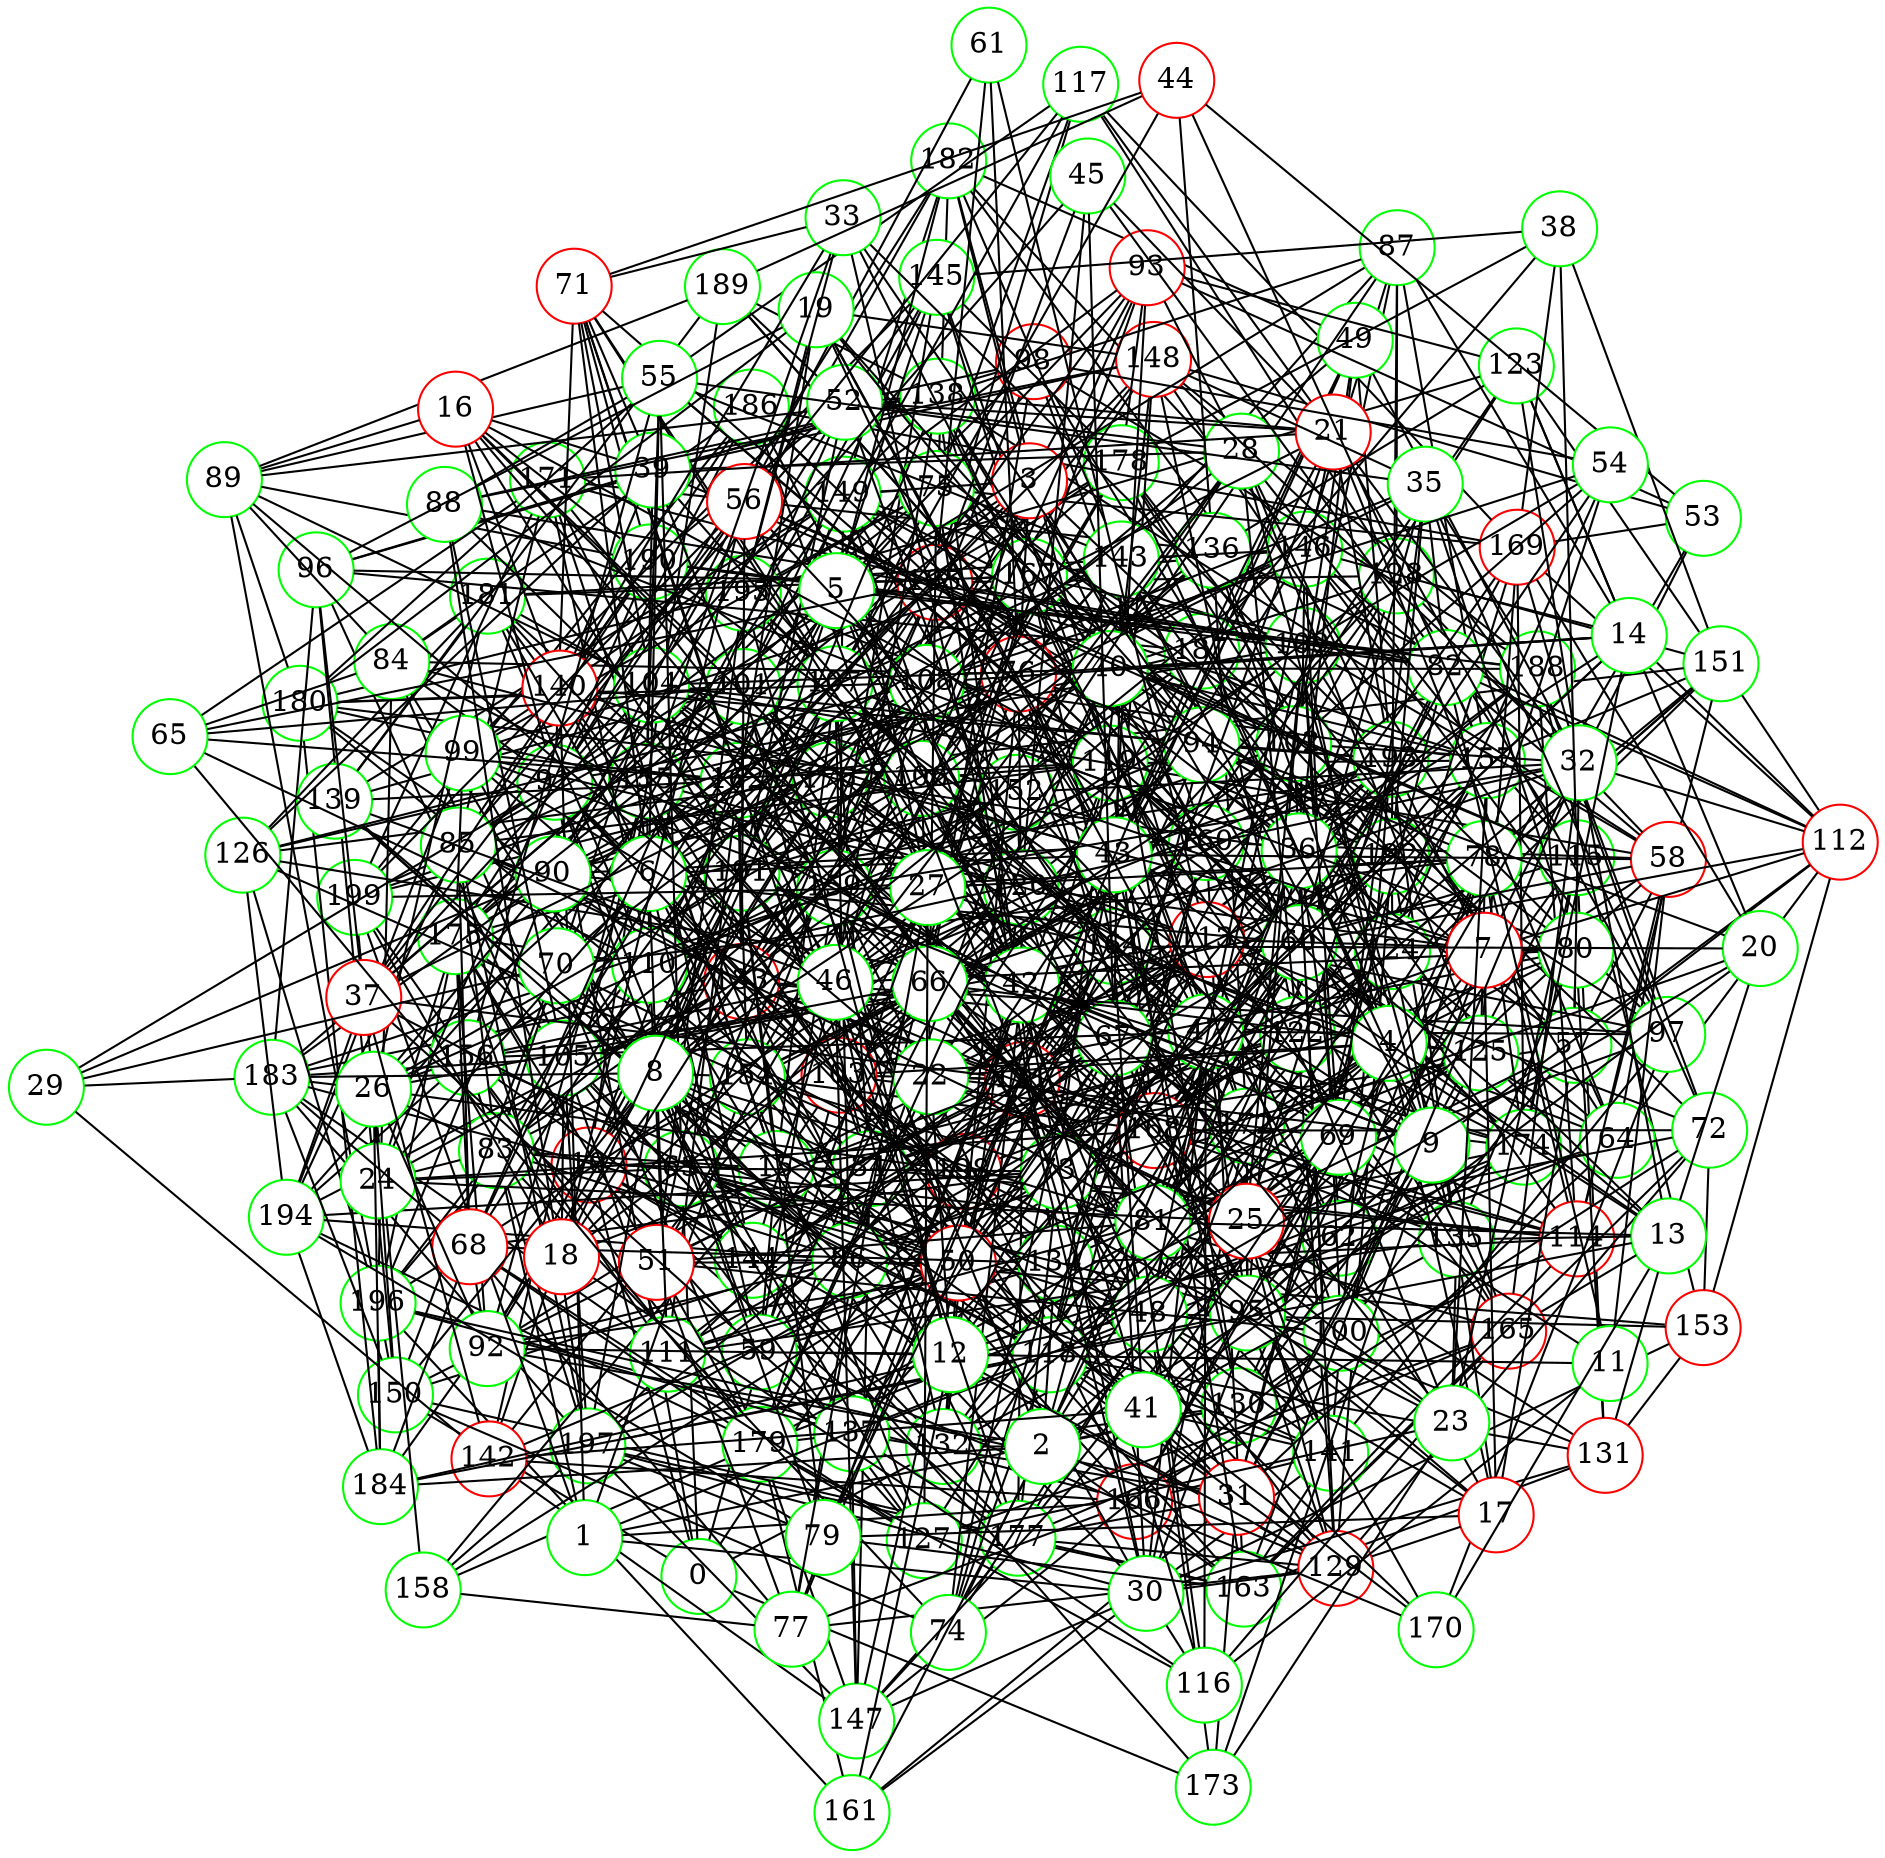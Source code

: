 graph {
graph ["layout"="fdp"]
node ["style"="filled","fillcolor"="white","fixedsize"="true","shape"="circle"]
"0" ["color"="green"]
"164" ["color"="green"]
"195" ["color"="green"]
"172" ["color"="green"]
"176" ["color"="green"]
"199" ["color"="green"]
"179" ["color"="green"]
"194" ["color"="green"]
"181" ["color"="green"]
"150" ["color"="green"]
"163" ["color"="green"]
"165" ["color"="red"]
"177" ["color"="green"]
"198" ["color"="red"]
"197" ["color"="green"]
"166" ["color"="red"]
"196" ["color"="green"]
"183" ["color"="green"]
"103" ["color"="red"]
"130" ["color"="green"]
"132" ["color"="green"]
"162" ["color"="green"]
"109" ["color"="green"]
"149" ["color"="green"]
"193" ["color"="green"]
"182" ["color"="green"]
"185" ["color"="red"]
"192" ["color"="green"]
"191" ["color"="green"]
"152" ["color"="green"]
"175" ["color"="green"]
"186" ["color"="green"]
"155" ["color"="green"]
"178" ["color"="green"]
"180" ["color"="green"]
"184" ["color"="green"]
"187" ["color"="green"]
"190" ["color"="green"]
"141" ["color"="green"]
"161" ["color"="green"]
"115" ["color"="green"]
"128" ["color"="green"]
"146" ["color"="green"]
"151" ["color"="green"]
"157" ["color"="green"]
"131" ["color"="red"]
"153" ["color"="red"]
"188" ["color"="green"]
"174" ["color"="green"]
"120" ["color"="green"]
"121" ["color"="red"]
"133" ["color"="red"]
"135" ["color"="green"]
"136" ["color"="green"]
"171" ["color"="green"]
"156" ["color"="green"]
"148" ["color"="red"]
"10" ["color"="red"]
"96" ["color"="green"]
"98" ["color"="red"]
"160" ["color"="green"]
"154" ["color"="green"]
"168" ["color"="red"]
"170" ["color"="green"]
"124" ["color"="green"]
"169" ["color"="red"]
"129" ["color"="red"]
"134" ["color"="green"]
"138" ["color"="green"]
"189" ["color"="green"]
"142" ["color"="red"]
"147" ["color"="green"]
"15" ["color"="green"]
"34" ["color"="green"]
"101" ["color"="green"]
"139" ["color"="green"]
"145" ["color"="green"]
"167" ["color"="green"]
"159" ["color"="green"]
"117" ["color"="green"]
"71" ["color"="red"]
"104" ["color"="green"]
"91" ["color"="green"]
"144" ["color"="green"]
"173" ["color"="green"]
"126" ["color"="green"]
"107" ["color"="green"]
"76" ["color"="red"]
"84" ["color"="green"]
"89" ["color"="green"]
"105" ["color"="green"]
"106" ["color"="green"]
"143" ["color"="green"]
"119" ["color"="green"]
"137" ["color"="green"]
"122" ["color"="green"]
"111" ["color"="green"]
"113" ["color"="red"]
"127" ["color"="green"]
"87" ["color"="green"]
"102" ["color"="green"]
"77" ["color"="green"]
"158" ["color"="green"]
"110" ["color"="green"]
"114" ["color"="red"]
"83" ["color"="green"]
"85" ["color"="green"]
"86" ["color"="green"]
"92" ["color"="green"]
"57" ["color"="green"]
"64" ["color"="green"]
"112" ["color"="red"]
"100" ["color"="green"]
"108" ["color"="green"]
"58" ["color"="red"]
"75" ["color"="green"]
"99" ["color"="green"]
"140" ["color"="red"]
"59" ["color"="green"]
"118" ["color"="green"]
"31" ["color"="red"]
"73" ["color"="green"]
"125" ["color"="green"]
"82" ["color"="green"]
"62" ["color"="green"]
"78" ["color"="green"]
"94" ["color"="green"]
"63" ["color"="green"]
"1" ["color"="green"]
"48" ["color"="green"]
"30" ["color"="green"]
"67" ["color"="green"]
"116" ["color"="green"]
"70" ["color"="green"]
"42" ["color"="green"]
"74" ["color"="green"]
"81" ["color"="green"]
"97" ["color"="green"]
"90" ["color"="green"]
"47" ["color"="green"]
"60" ["color"="green"]
"95" ["color"="green"]
"50" ["color"="red"]
"51" ["color"="red"]
"2" ["color"="green"]
"36" ["color"="green"]
"69" ["color"="green"]
"49" ["color"="green"]
"39" ["color"="green"]
"3" ["color"="red"]
"6" ["color"="green"]
"68" ["color"="red"]
"43" ["color"="green"]
"46" ["color"="green"]
"80" ["color"="green"]
"93" ["color"="red"]
"123" ["color"="green"]
"12" ["color"="green"]
"22" ["color"="green"]
"25" ["color"="red"]
"72" ["color"="green"]
"55" ["color"="green"]
"88" ["color"="green"]
"24" ["color"="green"]
"26" ["color"="green"]
"66" ["color"="green"]
"40" ["color"="green"]
"4" ["color"="green"]
"41" ["color"="green"]
"17" ["color"="red"]
"79" ["color"="green"]
"27" ["color"="green"]
"28" ["color"="green"]
"52" ["color"="green"]
"5" ["color"="green"]
"37" ["color"="red"]
"56" ["color"="red"]
"61" ["color"="green"]
"7" ["color"="red"]
"53" ["color"="green"]
"8" ["color"="green"]
"9" ["color"="green"]
"11" ["color"="green"]
"13" ["color"="green"]
"32" ["color"="green"]
"20" ["color"="green"]
"14" ["color"="green"]
"16" ["color"="red"]
"18" ["color"="red"]
"19" ["color"="green"]
"21" ["color"="red"]
"45" ["color"="green"]
"23" ["color"="green"]
"29" ["color"="green"]
"33" ["color"="green"]
"35" ["color"="green"]
"38" ["color"="green"]
"44" ["color"="red"]
"54" ["color"="green"]
"65" ["color"="green"]
"0" -- "164"
"0" -- "150"
"0" -- "103"
"0" -- "10"
"0" -- "91"
"0" -- "173"
"0" -- "62"
"0" -- "63"
"164" -- "195"
"164" -- "172"
"164" -- "179"
"164" -- "181"
"172" -- "176"
"176" -- "199"
"179" -- "194"
"150" -- "163"
"150" -- "196"
"150" -- "183"
"150" -- "172"
"163" -- "165"
"163" -- "197"
"163" -- "166"
"165" -- "177"
"165" -- "198"
"166" -- "196"
"183" -- "197"
"103" -- "130"
"103" -- "162"
"103" -- "109"
"103" -- "141"
"103" -- "115"
"103" -- "180"
"103" -- "149"
"103" -- "181"
"103" -- "120"
"103" -- "121"
"130" -- "176"
"130" -- "132"
"109" -- "149"
"109" -- "182"
"109" -- "190"
"149" -- "193"
"149" -- "195"
"149" -- "182"
"149" -- "152"
"149" -- "186"
"149" -- "155"
"193" -- "198"
"182" -- "185"
"185" -- "192"
"185" -- "196"
"185" -- "191"
"192" -- "195"
"191" -- "195"
"191" -- "196"
"191" -- "198"
"152" -- "175"
"152" -- "191"
"175" -- "196"
"175" -- "177"
"186" -- "199"
"155" -- "178"
"155" -- "180"
"155" -- "187"
"155" -- "191"
"178" -- "192"
"180" -- "195"
"180" -- "184"
"184" -- "194"
"184" -- "196"
"141" -- "161"
"141" -- "193"
"141" -- "162"
"141" -- "163"
"141" -- "166"
"161" -- "179"
"161" -- "196"
"115" -- "128"
"115" -- "146"
"115" -- "131"
"115" -- "174"
"128" -- "198"
"128" -- "185"
"146" -- "181"
"146" -- "182"
"146" -- "151"
"146" -- "185"
"151" -- "162"
"151" -- "172"
"151" -- "157"
"157" -- "177"
"157" -- "185"
"157" -- "191"
"131" -- "163"
"131" -- "153"
"153" -- "188"
"188" -- "190"
"174" -- "179"
"120" -- "132"
"120" -- "174"
"120" -- "152"
"121" -- "192"
"121" -- "193"
"121" -- "133"
"121" -- "171"
"121" -- "177"
"121" -- "181"
"121" -- "188"
"133" -- "162"
"133" -- "194"
"133" -- "135"
"133" -- "136"
"133" -- "177"
"133" -- "148"
"133" -- "183"
"133" -- "184"
"133" -- "185"
"133" -- "191"
"135" -- "192"
"135" -- "193"
"135" -- "172"
"136" -- "171"
"136" -- "156"
"136" -- "172"
"171" -- "199"
"171" -- "185"
"171" -- "191"
"156" -- "194"
"156" -- "197"
"156" -- "199"
"156" -- "175"
"156" -- "179"
"148" -- "164"
"148" -- "188"
"148" -- "191"
"10" -- "96"
"10" -- "160"
"10" -- "129"
"10" -- "142"
"10" -- "15"
"10" -- "175"
"10" -- "144"
"10" -- "176"
"10" -- "177"
"10" -- "149"
"10" -- "189"
"10" -- "127"
"10" -- "191"
"96" -- "98"
"96" -- "150"
"96" -- "183"
"96" -- "185"
"96" -- "187"
"98" -- "160"
"98" -- "154"
"98" -- "124"
"98" -- "188"
"98" -- "175"
"160" -- "163"
"160" -- "165"
"160" -- "185"
"160" -- "186"
"154" -- "160"
"154" -- "193"
"154" -- "162"
"154" -- "178"
"154" -- "166"
"154" -- "168"
"168" -- "192"
"168" -- "193"
"168" -- "170"
"168" -- "188"
"124" -- "192"
"124" -- "132"
"124" -- "136"
"124" -- "168"
"124" -- "169"
"124" -- "151"
"169" -- "174"
"169" -- "186"
"129" -- "192"
"129" -- "134"
"129" -- "177"
"134" -- "138"
"134" -- "170"
"138" -- "160"
"138" -- "164"
"138" -- "149"
"138" -- "189"
"142" -- "147"
"142" -- "166"
"142" -- "152"
"142" -- "155"
"147" -- "177"
"147" -- "179"
"147" -- "197"
"15" -- "192"
"15" -- "34"
"15" -- "103"
"15" -- "107"
"15" -- "171"
"15" -- "175"
"15" -- "83"
"15" -- "57"
"15" -- "122"
"15" -- "59"
"15" -- "155"
"15" -- "92"
"15" -- "158"
"15" -- "31"
"15" -- "191"
"34" -- "163"
"34" -- "101"
"34" -- "197"
"34" -- "198"
"34" -- "71"
"34" -- "107"
"34" -- "77"
"34" -- "110"
"34" -- "114"
"34" -- "147"
"34" -- "180"
"34" -- "122"
"34" -- "188"
"101" -- "139"
"101" -- "175"
"101" -- "145"
"101" -- "178"
"101" -- "180"
"101" -- "117"
"139" -- "162"
"139" -- "149"
"139" -- "181"
"139" -- "189"
"145" -- "178"
"145" -- "167"
"145" -- "159"
"145" -- "191"
"167" -- "192"
"167" -- "181"
"167" -- "168"
"159" -- "164"
"159" -- "166"
"159" -- "172"
"117" -- "128"
"117" -- "169"
"117" -- "185"
"71" -- "162"
"71" -- "104"
"71" -- "91"
"71" -- "107"
"71" -- "76"
"71" -- "190"
"104" -- "198"
"104" -- "168"
"104" -- "172"
"104" -- "182"
"104" -- "152"
"91" -- "103"
"91" -- "109"
"91" -- "175"
"91" -- "144"
"91" -- "182"
"91" -- "186"
"91" -- "126"
"144" -- "155"
"144" -- "156"
"144" -- "173"
"126" -- "176"
"126" -- "194"
"126" -- "196"
"126" -- "181"
"126" -- "198"
"107" -- "195"
"76" -- "132"
"76" -- "199"
"76" -- "168"
"76" -- "179"
"76" -- "84"
"76" -- "87"
"76" -- "120"
"76" -- "191"
"84" -- "144"
"84" -- "196"
"84" -- "181"
"84" -- "89"
"84" -- "105"
"84" -- "186"
"84" -- "91"
"89" -- "180"
"89" -- "196"
"89" -- "104"
"89" -- "138"
"89" -- "189"
"89" -- "190"
"105" -- "132"
"105" -- "164"
"105" -- "197"
"105" -- "106"
"105" -- "111"
"105" -- "113"
"105" -- "183"
"105" -- "127"
"106" -- "133"
"106" -- "135"
"106" -- "143"
"106" -- "180"
"106" -- "119"
"106" -- "185"
"143" -- "146"
"143" -- "165"
"143" -- "182"
"143" -- "199"
"143" -- "152"
"119" -- "163"
"119" -- "168"
"119" -- "137"
"119" -- "138"
"119" -- "172"
"119" -- "174"
"119" -- "182"
"119" -- "122"
"119" -- "155"
"119" -- "157"
"137" -- "177"
"137" -- "147"
"137" -- "179"
"137" -- "196"
"122" -- "129"
"122" -- "133"
"122" -- "197"
"122" -- "146"
"122" -- "148"
"122" -- "151"
"122" -- "190"
"111" -- "113"
"111" -- "162"
"111" -- "135"
"111" -- "183"
"111" -- "124"
"111" -- "156"
"113" -- "162"
"113" -- "165"
"113" -- "134"
"113" -- "155"
"127" -- "179"
"127" -- "165"
"127" -- "154"
"87" -- "128"
"87" -- "192"
"87" -- "146"
"87" -- "102"
"87" -- "138"
"87" -- "157"
"102" -- "178"
"102" -- "149"
"102" -- "165"
"102" -- "103"
"102" -- "183"
"102" -- "141"
"77" -- "129"
"77" -- "166"
"77" -- "198"
"77" -- "158"
"158" -- "179"
"158" -- "197"
"158" -- "199"
"158" -- "168"
"110" -- "132"
"110" -- "171"
"110" -- "111"
"110" -- "175"
"110" -- "181"
"110" -- "152"
"110" -- "155"
"114" -- "130"
"114" -- "163"
"114" -- "134"
"114" -- "198"
"114" -- "168"
"114" -- "151"
"114" -- "121"
"114" -- "188"
"83" -- "104"
"83" -- "136"
"83" -- "85"
"83" -- "86"
"83" -- "120"
"83" -- "187"
"85" -- "194"
"85" -- "101"
"85" -- "197"
"85" -- "171"
"85" -- "119"
"85" -- "121"
"85" -- "186"
"85" -- "91"
"86" -- "144"
"86" -- "194"
"86" -- "167"
"86" -- "152"
"86" -- "153"
"86" -- "107"
"86" -- "139"
"86" -- "155"
"86" -- "92"
"92" -- "134"
"92" -- "107"
"92" -- "175"
"92" -- "176"
"92" -- "150"
"92" -- "121"
"92" -- "155"
"57" -- "64"
"57" -- "112"
"57" -- "178"
"57" -- "115"
"57" -- "100"
"57" -- "185"
"57" -- "58"
"57" -- "75"
"64" -- "112"
"64" -- "164"
"64" -- "152"
"64" -- "137"
"64" -- "124"
"64" -- "109"
"112" -- "151"
"112" -- "136"
"112" -- "153"
"112" -- "169"
"100" -- "113"
"100" -- "130"
"100" -- "146"
"100" -- "147"
"100" -- "108"
"108" -- "144"
"108" -- "176"
"108" -- "180"
"108" -- "167"
"108" -- "157"
"108" -- "126"
"108" -- "175"
"58" -- "64"
"58" -- "128"
"58" -- "160"
"58" -- "134"
"58" -- "104"
"58" -- "138"
"58" -- "109"
"58" -- "114"
"58" -- "146"
"75" -- "194"
"75" -- "99"
"75" -- "195"
"75" -- "134"
"75" -- "167"
"75" -- "169"
"75" -- "107"
"75" -- "117"
"75" -- "149"
"75" -- "91"
"75" -- "187"
"99" -- "145"
"99" -- "162"
"99" -- "194"
"99" -- "134"
"99" -- "167"
"99" -- "120"
"99" -- "137"
"99" -- "140"
"99" -- "159"
"99" -- "175"
"140" -- "193"
"140" -- "149"
"140" -- "154"
"140" -- "190"
"59" -- "164"
"59" -- "118"
"59" -- "134"
"59" -- "170"
"59" -- "91"
"59" -- "159"
"118" -- "160"
"118" -- "129"
"118" -- "131"
"118" -- "140"
"118" -- "141"
"118" -- "184"
"118" -- "191"
"31" -- "64"
"31" -- "192"
"31" -- "161"
"31" -- "34"
"31" -- "196"
"31" -- "73"
"31" -- "137"
"31" -- "173"
"31" -- "177"
"31" -- "82"
"31" -- "115"
"31" -- "125"
"73" -- "128"
"73" -- "194"
"73" -- "101"
"73" -- "113"
"73" -- "177"
"73" -- "148"
"73" -- "86"
"73" -- "122"
"73" -- "154"
"73" -- "125"
"125" -- "179"
"125" -- "169"
"125" -- "157"
"125" -- "143"
"82" -- "112"
"82" -- "144"
"82" -- "167"
"82" -- "185"
"82" -- "157"
"82" -- "190"
"62" -- "130"
"62" -- "101"
"62" -- "167"
"62" -- "76"
"62" -- "109"
"62" -- "78"
"62" -- "174"
"78" -- "130"
"78" -- "100"
"78" -- "174"
"78" -- "114"
"78" -- "148"
"78" -- "151"
"78" -- "94"
"78" -- "159"
"94" -- "193"
"94" -- "118"
"94" -- "104"
"94" -- "120"
"94" -- "110"
"63" -- "100"
"63" -- "134"
"63" -- "73"
"63" -- "141"
"63" -- "118"
"63" -- "120"
"63" -- "185"
"1" -- "48"
"1" -- "130"
"1" -- "83"
"1" -- "166"
"1" -- "199"
"1" -- "154"
"1" -- "140"
"1" -- "30"
"48" -- "128"
"48" -- "129"
"48" -- "100"
"48" -- "101"
"48" -- "73"
"48" -- "105"
"48" -- "106"
"48" -- "109"
"48" -- "173"
"48" -- "82"
"48" -- "120"
"48" -- "184"
"48" -- "153"
"48" -- "63"
"30" -- "129"
"30" -- "67"
"30" -- "131"
"30" -- "197"
"30" -- "70"
"30" -- "42"
"30" -- "172"
"30" -- "47"
"30" -- "50"
"30" -- "147"
"30" -- "116"
"30" -- "121"
"30" -- "153"
"30" -- "124"
"67" -- "195"
"67" -- "197"
"67" -- "137"
"67" -- "141"
"67" -- "174"
"67" -- "143"
"67" -- "144"
"67" -- "113"
"67" -- "116"
"67" -- "118"
"67" -- "155"
"67" -- "191"
"116" -- "179"
"116" -- "165"
"116" -- "121"
"70" -- "145"
"70" -- "178"
"70" -- "179"
"70" -- "150"
"70" -- "198"
"70" -- "78"
"42" -- "128"
"42" -- "100"
"42" -- "164"
"42" -- "198"
"42" -- "71"
"42" -- "137"
"42" -- "74"
"42" -- "106"
"42" -- "174"
"42" -- "114"
"42" -- "84"
"42" -- "149"
"42" -- "120"
"42" -- "58"
"42" -- "156"
"42" -- "126"
"42" -- "191"
"74" -- "81"
"74" -- "83"
"74" -- "118"
"74" -- "134"
"74" -- "150"
"74" -- "124"
"81" -- "97"
"81" -- "169"
"81" -- "174"
"81" -- "111"
"81" -- "83"
"81" -- "90"
"81" -- "157"
"97" -- "113"
"97" -- "193"
"97" -- "146"
"97" -- "133"
"97" -- "170"
"97" -- "188"
"97" -- "141"
"90" -- "160"
"90" -- "196"
"90" -- "104"
"90" -- "106"
"90" -- "143"
"90" -- "176"
"90" -- "146"
"90" -- "183"
"90" -- "124"
"47" -- "97"
"47" -- "106"
"47" -- "107"
"47" -- "176"
"47" -- "81"
"47" -- "145"
"47" -- "116"
"47" -- "59"
"47" -- "60"
"47" -- "156"
"47" -- "95"
"60" -- "132"
"60" -- "137"
"60" -- "174"
"60" -- "112"
"60" -- "144"
"60" -- "82"
"60" -- "119"
"60" -- "189"
"60" -- "127"
"95" -- "129"
"95" -- "162"
"95" -- "115"
"95" -- "131"
"95" -- "197"
"95" -- "186"
"95" -- "172"
"95" -- "109"
"50" -- "67"
"50" -- "132"
"50" -- "170"
"50" -- "142"
"50" -- "111"
"50" -- "51"
"50" -- "147"
"50" -- "119"
"50" -- "183"
"50" -- "121"
"50" -- "155"
"50" -- "156"
"50" -- "125"
"50" -- "157"
"50" -- "94"
"50" -- "63"
"50" -- "159"
"51" -- "81"
"51" -- "178"
"51" -- "67"
"51" -- "179"
"51" -- "195"
"51" -- "100"
"51" -- "77"
"51" -- "175"
"51" -- "191"
"2" -- "160"
"2" -- "129"
"2" -- "161"
"2" -- "130"
"2" -- "163"
"2" -- "36"
"2" -- "132"
"2" -- "134"
"2" -- "39"
"2" -- "174"
"2" -- "184"
"2" -- "58"
"2" -- "122"
"2" -- "92"
"36" -- "129"
"36" -- "69"
"36" -- "134"
"36" -- "169"
"36" -- "107"
"36" -- "176"
"36" -- "49"
"36" -- "81"
"36" -- "50"
"36" -- "114"
"36" -- "149"
"69" -- "177"
"69" -- "132"
"69" -- "118"
"69" -- "134"
"69" -- "166"
"69" -- "103"
"69" -- "109"
"49" -- "176"
"49" -- "193"
"49" -- "102"
"49" -- "182"
"49" -- "121"
"49" -- "187"
"39" -- "96"
"39" -- "115"
"39" -- "148"
"39" -- "71"
"39" -- "120"
"39" -- "138"
"39" -- "155"
"39" -- "140"
"39" -- "126"
"3" -- "69"
"3" -- "85"
"3" -- "149"
"3" -- "6"
"3" -- "182"
"3" -- "72"
"3" -- "106"
"3" -- "60"
"3" -- "76"
"3" -- "93"
"3" -- "63"
"3" -- "175"
"6" -- "68"
"6" -- "71"
"6" -- "43"
"6" -- "12"
"6" -- "111"
"6" -- "146"
"6" -- "148"
"6" -- "181"
"6" -- "55"
"6" -- "24"
"6" -- "59"
"6" -- "91"
"6" -- "31"
"68" -- "196"
"68" -- "134"
"68" -- "73"
"68" -- "77"
"68" -- "110"
"68" -- "175"
"68" -- "179"
"68" -- "85"
"68" -- "183"
"68" -- "120"
"68" -- "184"
"68" -- "92"
"68" -- "127"
"43" -- "193"
"43" -- "130"
"43" -- "103"
"43" -- "74"
"43" -- "140"
"43" -- "77"
"43" -- "46"
"43" -- "49"
"43" -- "146"
"43" -- "86"
"43" -- "185"
"43" -- "58"
"43" -- "93"
"46" -- "128"
"46" -- "193"
"46" -- "162"
"46" -- "99"
"46" -- "132"
"46" -- "167"
"46" -- "168"
"46" -- "138"
"46" -- "139"
"46" -- "80"
"46" -- "177"
"46" -- "147"
"46" -- "181"
"46" -- "155"
"46" -- "187"
"46" -- "156"
"80" -- "113"
"80" -- "131"
"80" -- "198"
"80" -- "135"
"80" -- "107"
"93" -- "178"
"93" -- "149"
"93" -- "105"
"93" -- "106"
"93" -- "123"
"123" -- "160"
"123" -- "195"
"123" -- "164"
"123" -- "151"
"123" -- "136"
"12" -- "64"
"12" -- "129"
"12" -- "161"
"12" -- "193"
"12" -- "67"
"12" -- "195"
"12" -- "139"
"12" -- "22"
"12" -- "57"
"12" -- "92"
"12" -- "159"
"22" -- "80"
"22" -- "192"
"22" -- "179"
"22" -- "164"
"22" -- "25"
"22" -- "89"
"22" -- "121"
"22" -- "106"
"22" -- "187"
"22" -- "174"
"25" -- "129"
"25" -- "193"
"25" -- "131"
"25" -- "101"
"25" -- "72"
"25" -- "104"
"25" -- "109"
"25" -- "141"
"25" -- "78"
"25" -- "85"
"25" -- "95"
"72" -- "113"
"72" -- "129"
"72" -- "163"
"72" -- "166"
"72" -- "168"
"72" -- "153"
"72" -- "188"
"55" -- "160"
"55" -- "180"
"55" -- "117"
"55" -- "119"
"55" -- "88"
"55" -- "89"
"55" -- "155"
"55" -- "156"
"55" -- "63"
"55" -- "143"
"88" -- "148"
"88" -- "197"
"88" -- "119"
"88" -- "105"
"88" -- "138"
"88" -- "109"
"88" -- "159"
"24" -- "83"
"24" -- "133"
"24" -- "168"
"24" -- "25"
"24" -- "26"
"24" -- "190"
"24" -- "63"
"24" -- "175"
"26" -- "66"
"26" -- "198"
"26" -- "40"
"26" -- "83"
"26" -- "181"
"26" -- "150"
"26" -- "183"
"26" -- "184"
"26" -- "185"
"26" -- "90"
"26" -- "92"
"26" -- "156"
"26" -- "159"
"66" -- "144"
"66" -- "81"
"66" -- "98"
"66" -- "102"
"66" -- "168"
"66" -- "75"
"66" -- "125"
"66" -- "95"
"40" -- "128"
"40" -- "97"
"40" -- "130"
"40" -- "104"
"40" -- "138"
"40" -- "172"
"40" -- "179"
"40" -- "87"
"40" -- "59"
"40" -- "188"
"40" -- "157"
"4" -- "36"
"4" -- "103"
"4" -- "136"
"4" -- "41"
"4" -- "172"
"4" -- "109"
"4" -- "80"
"4" -- "17"
"4" -- "81"
"4" -- "22"
"4" -- "118"
"4" -- "27"
"4" -- "187"
"4" -- "125"
"4" -- "189"
"4" -- "62"
"41" -- "147"
"41" -- "164"
"41" -- "118"
"41" -- "135"
"41" -- "42"
"41" -- "91"
"41" -- "172"
"41" -- "141"
"41" -- "142"
"17" -- "48"
"17" -- "81"
"17" -- "129"
"17" -- "135"
"17" -- "57"
"17" -- "73"
"17" -- "62"
"17" -- "79"
"79" -- "194"
"79" -- "163"
"79" -- "164"
"79" -- "197"
"79" -- "187"
"79" -- "191"
"27" -- "103"
"27" -- "167"
"27" -- "199"
"27" -- "107"
"27" -- "77"
"27" -- "78"
"27" -- "149"
"27" -- "186"
"27" -- "59"
"27" -- "28"
"27" -- "93"
"27" -- "127"
"28" -- "193"
"28" -- "52"
"28" -- "70"
"28" -- "39"
"28" -- "135"
"28" -- "152"
"28" -- "122"
"28" -- "93"
"28" -- "125"
"28" -- "157"
"28" -- "46"
"52" -- "98"
"52" -- "68"
"52" -- "138"
"52" -- "80"
"52" -- "145"
"52" -- "85"
"52" -- "120"
"52" -- "90"
"52" -- "189"
"52" -- "190"
"52" -- "191"
"5" -- "67"
"5" -- "37"
"5" -- "73"
"5" -- "42"
"5" -- "172"
"5" -- "110"
"5" -- "83"
"5" -- "182"
"5" -- "87"
"5" -- "183"
"5" -- "60"
"5" -- "188"
"5" -- "93"
"37" -- "96"
"37" -- "194"
"37" -- "118"
"37" -- "56"
"37" -- "104"
"37" -- "121"
"37" -- "137"
"37" -- "76"
"37" -- "142"
"37" -- "190"
"56" -- "115"
"56" -- "69"
"56" -- "117"
"56" -- "133"
"56" -- "102"
"56" -- "199"
"56" -- "90"
"56" -- "91"
"56" -- "107"
"56" -- "61"
"61" -- "113"
"61" -- "185"
"61" -- "76"
"7" -- "193"
"7" -- "34"
"7" -- "163"
"7" -- "69"
"7" -- "80"
"7" -- "112"
"7" -- "17"
"7" -- "84"
"7" -- "53"
"7" -- "120"
"7" -- "152"
"7" -- "187"
"7" -- "62"
"53" -- "148"
"53" -- "166"
"53" -- "169"
"53" -- "93"
"8" -- "34"
"8" -- "197"
"8" -- "10"
"8" -- "106"
"8" -- "138"
"8" -- "107"
"8" -- "139"
"8" -- "109"
"8" -- "79"
"8" -- "81"
"8" -- "50"
"8" -- "146"
"8" -- "118"
"8" -- "150"
"8" -- "183"
"8" -- "154"
"8" -- "127"
"9" -- "112"
"9" -- "130"
"9" -- "178"
"9" -- "101"
"9" -- "41"
"9" -- "42"
"9" -- "124"
"9" -- "173"
"9" -- "95"
"9" -- "143"
"9" -- "191"
"11" -- "82"
"11" -- "116"
"11" -- "42"
"11" -- "58"
"11" -- "12"
"13" -- "32"
"13" -- "81"
"13" -- "113"
"13" -- "131"
"13" -- "20"
"13" -- "165"
"13" -- "118"
"13" -- "119"
"13" -- "135"
"13" -- "170"
"13" -- "43"
"13" -- "125"
"32" -- "66"
"32" -- "100"
"32" -- "165"
"32" -- "102"
"32" -- "168"
"32" -- "169"
"32" -- "110"
"32" -- "112"
"32" -- "49"
"32" -- "148"
"32" -- "152"
"32" -- "57"
"32" -- "123"
"32" -- "159"
"20" -- "164"
"20" -- "118"
"20" -- "41"
"20" -- "169"
"20" -- "123"
"20" -- "76"
"20" -- "172"
"14" -- "112"
"14" -- "128"
"14" -- "50"
"14" -- "36"
"14" -- "87"
"14" -- "40"
"14" -- "123"
"14" -- "76"
"14" -- "108"
"14" -- "174"
"14" -- "47"
"16" -- "176"
"16" -- "81"
"16" -- "101"
"16" -- "39"
"16" -- "119"
"16" -- "89"
"16" -- "91"
"16" -- "140"
"16" -- "190"
"16" -- "191"
"18" -- "66"
"18" -- "116"
"18" -- "199"
"18" -- "56"
"18" -- "105"
"18" -- "121"
"18" -- "108"
"18" -- "46"
"18" -- "175"
"18" -- "191"
"19" -- "96"
"19" -- "162"
"19" -- "195"
"19" -- "36"
"19" -- "148"
"19" -- "164"
"19" -- "180"
"19" -- "40"
"19" -- "43"
"19" -- "47"
"21" -- "32"
"21" -- "64"
"21" -- "97"
"21" -- "193"
"21" -- "67"
"21" -- "138"
"21" -- "43"
"21" -- "107"
"21" -- "171"
"21" -- "45"
"21" -- "48"
"21" -- "52"
"21" -- "117"
"45" -- "82"
"45" -- "67"
"45" -- "120"
"45" -- "185"
"45" -- "91"
"23" -- "81"
"23" -- "115"
"23" -- "198"
"23" -- "135"
"23" -- "120"
"23" -- "121"
"23" -- "122"
"23" -- "157"
"23" -- "173"
"23" -- "127"
"29" -- "70"
"29" -- "183"
"29" -- "90"
"29" -- "91"
"29" -- "142"
"33" -- "113"
"33" -- "193"
"33" -- "195"
"33" -- "71"
"33" -- "42"
"33" -- "155"
"33" -- "140"
"33" -- "94"
"35" -- "80"
"35" -- "176"
"35" -- "192"
"35" -- "82"
"35" -- "148"
"35" -- "69"
"35" -- "55"
"35" -- "72"
"35" -- "60"
"35" -- "108"
"35" -- "188"
"38" -- "145"
"38" -- "178"
"38" -- "115"
"38" -- "151"
"38" -- "169"
"38" -- "187"
"44" -- "53"
"44" -- "71"
"44" -- "136"
"44" -- "107"
"44" -- "157"
"44" -- "189"
"54" -- "98"
"54" -- "102"
"54" -- "168"
"54" -- "108"
"54" -- "124"
"54" -- "109"
"54" -- "78"
"65" -- "162"
"65" -- "179"
"65" -- "84"
"65" -- "101"
"65" -- "185"
"65" -- "171"
"65" -- "110"
}